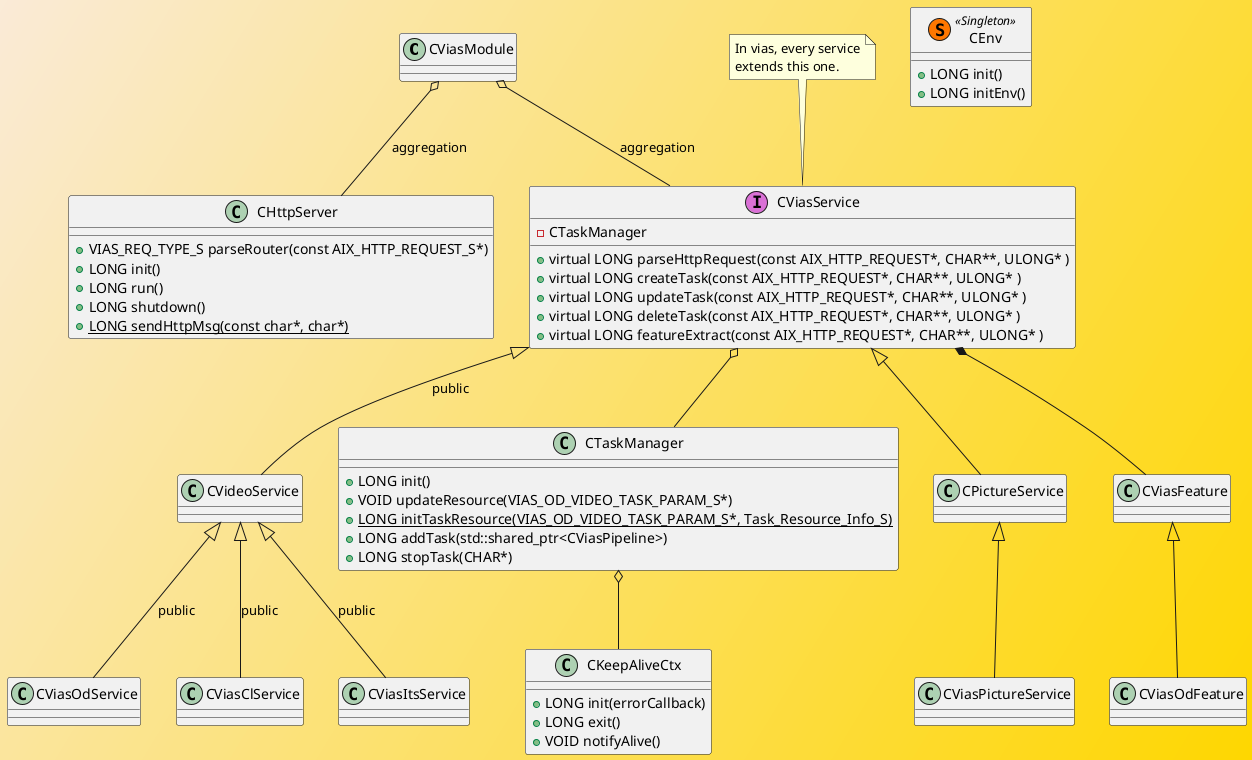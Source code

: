 @startuml vias_service

skinparam backgroundcolor AntiqueWhite/Gold

CViasModule o-- CViasService : aggregation
CViasModule o-- CHttpServer : aggregation

CViasService <|-- CVideoService : public
CVideoService <|-- CViasOdService : public
CVideoService <|-- CViasClService : public
CVideoService <|-- CViasItsService : public

together {
    class CViasOdService
    class CViasClService
    class CViasItsService
}

class CViasService{
    
    -CTaskManager

    + virtual LONG parseHttpRequest(const AIX_HTTP_REQUEST*, CHAR**, ULONG* )
    + virtual LONG createTask(const AIX_HTTP_REQUEST*, CHAR**, ULONG* )
    + virtual LONG updateTask(const AIX_HTTP_REQUEST*, CHAR**, ULONG* )
    + virtual LONG deleteTask(const AIX_HTTP_REQUEST*, CHAR**, ULONG* )
    + virtual LONG featureExtract(const AIX_HTTP_REQUEST*, CHAR**, ULONG* )
}
note top of CViasService : In vias, every service\nextends this one.
class CViasService << (I,orchid) >>

class CTaskManager{
    + LONG init()
    + VOID updateResource(VIAS_OD_VIDEO_TASK_PARAM_S*)
    + {static} LONG initTaskResource(VIAS_OD_VIDEO_TASK_PARAM_S*, Task_Resource_Info_S)
    + LONG addTask(std::shared_ptr<CViasPipeline>)
    + LONG stopTask(CHAR*)
}

CViasService <|-- CPictureService
CPictureService <|-- CViasPictureService

CViasService *-- CViasFeature
CViasFeature <|-- CViasOdFeature

CViasService o-- CTaskManager
CTaskManager o-- CKeepAliveCtx

class CKeepAliveCtx{
    + LONG init(errorCallback)
    + LONG exit()
    + VOID notifyAlive()
}

class CEnv << (S,#FF7700) Singleton >> {
    + LONG init()
    + LONG initEnv()
}

class CHttpServer{
    + VIAS_REQ_TYPE_S parseRouter(const AIX_HTTP_REQUEST_S*)
    + LONG init()
    + LONG run()
    + LONG shutdown()
    + {static} LONG sendHttpMsg(const char*, char*)
}

@enduml